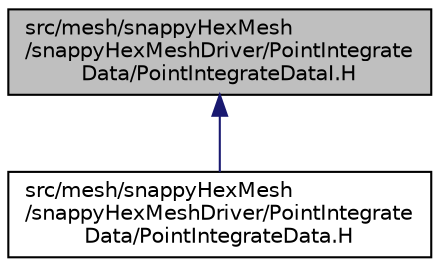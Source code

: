 digraph "src/mesh/snappyHexMesh/snappyHexMeshDriver/PointIntegrateData/PointIntegrateDataI.H"
{
  bgcolor="transparent";
  edge [fontname="Helvetica",fontsize="10",labelfontname="Helvetica",labelfontsize="10"];
  node [fontname="Helvetica",fontsize="10",shape=record];
  Node1 [label="src/mesh/snappyHexMesh\l/snappyHexMeshDriver/PointIntegrate\lData/PointIntegrateDataI.H",height=0.2,width=0.4,color="black", fillcolor="grey75", style="filled" fontcolor="black"];
  Node1 -> Node2 [dir="back",color="midnightblue",fontsize="10",style="solid",fontname="Helvetica"];
  Node2 [label="src/mesh/snappyHexMesh\l/snappyHexMeshDriver/PointIntegrate\lData/PointIntegrateData.H",height=0.2,width=0.4,color="black",URL="$PointIntegrateData_8H.html"];
}
